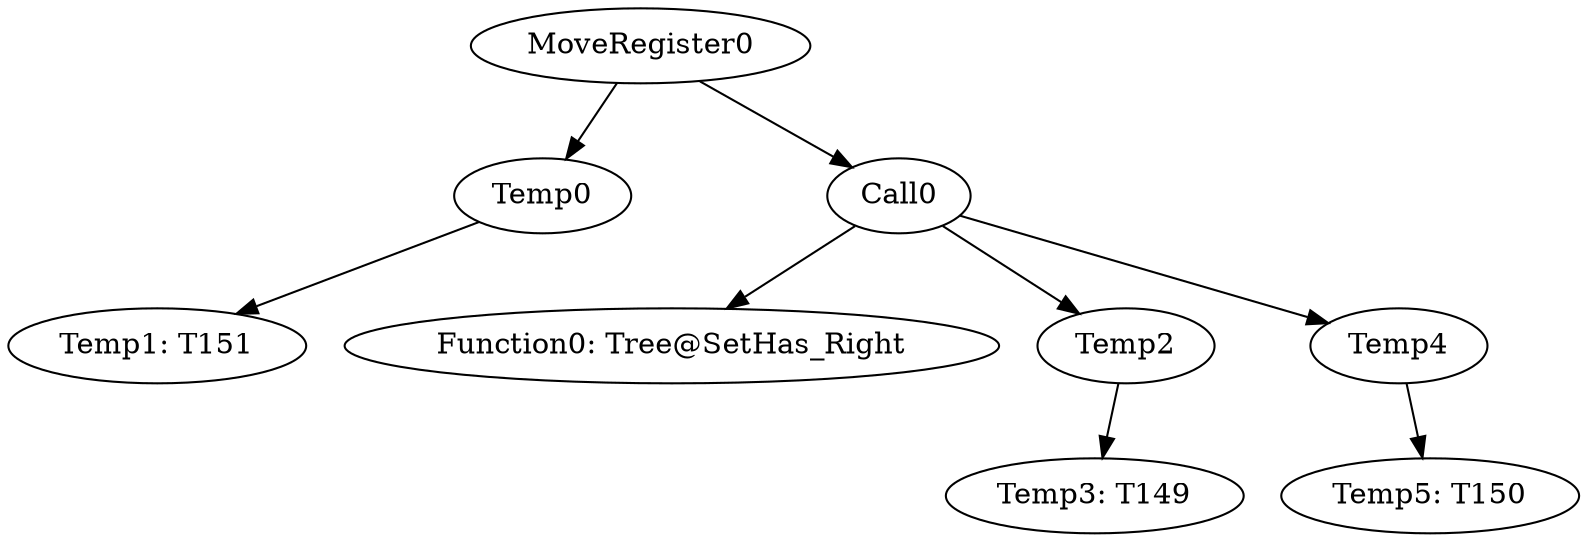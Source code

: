digraph {
	ordering = out;
	Temp0 -> "Temp1: T151";
	Temp2 -> "Temp3: T149";
	MoveRegister0 -> Temp0;
	MoveRegister0 -> Call0;
	Temp4 -> "Temp5: T150";
	Call0 -> "Function0: Tree@SetHas_Right";
	Call0 -> Temp2;
	Call0 -> Temp4;
}

